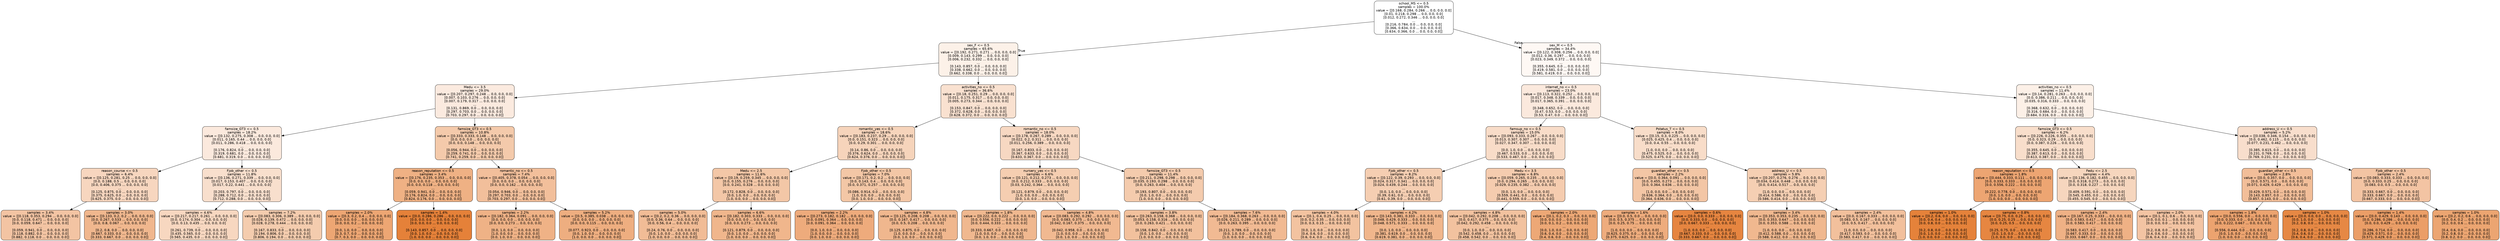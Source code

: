 digraph Tree {
node [shape=box, style="filled, rounded", color="black", fontname=helvetica] ;
edge [fontname=helvetica] ;
0 [label="school_MS <= 0.5\nsamples = 100.0%\nvalue = [[0.168, 0.284, 0.266 ... 0.0, 0.0, 0.0]\n[0.01, 0.218, 0.298 ... 0.0, 0.0, 0.0]\n[0.012, 0.272, 0.346 ... 0.0, 0.0, 0.0]\n...\n[0.216, 0.784, 0.0 ... 0.0, 0.0, 0.0]\n[0.366, 0.634, 0.0 ... 0.0, 0.0, 0.0]\n[0.634, 0.366, 0.0 ... 0.0, 0.0, 0.0]]", fillcolor="#ffffff"] ;
1 [label="sex_F <= 0.5\nsamples = 65.6%\nvalue = [[0.192, 0.271, 0.271 ... 0.0, 0.0, 0.0]\n[0.009, 0.143, 0.299 ... 0.0, 0.0, 0.0]\n[0.006, 0.232, 0.332 ... 0.0, 0.0, 0.0]\n...\n[0.143, 0.857, 0.0 ... 0.0, 0.0, 0.0]\n[0.338, 0.662, 0.0 ... 0.0, 0.0, 0.0]\n[0.662, 0.338, 0.0 ... 0.0, 0.0, 0.0]]", fillcolor="#fcf1e8"] ;
0 -> 1 [labeldistance=2.5, labelangle=45, headlabel="True"] ;
2 [label="Medu <= 3.5\nsamples = 29.0%\nvalue = [[0.207, 0.297, 0.248 ... 0.0, 0.0, 0.0]\n[0.007, 0.103, 0.276 ... 0.0, 0.0, 0.0]\n[0.007, 0.179, 0.317 ... 0.0, 0.0, 0.0]\n...\n[0.131, 0.869, 0.0 ... 0.0, 0.0, 0.0]\n[0.297, 0.703, 0.0 ... 0.0, 0.0, 0.0]\n[0.703, 0.297, 0.0 ... 0.0, 0.0, 0.0]]", fillcolor="#fbeadf"] ;
1 -> 2 ;
3 [label="famsize_GT3 <= 0.5\nsamples = 18.2%\nvalue = [[0.132, 0.275, 0.308 ... 0.0, 0.0, 0.0]\n[0.011, 0.165, 0.44 ... 0.0, 0.0, 0.0]\n[0.011, 0.286, 0.418 ... 0.0, 0.0, 0.0]\n...\n[0.176, 0.824, 0.0 ... 0.0, 0.0, 0.0]\n[0.319, 0.681, 0.0 ... 0.0, 0.0, 0.0]\n[0.681, 0.319, 0.0 ... 0.0, 0.0, 0.0]]", fillcolor="#fbe9dd"] ;
2 -> 3 ;
4 [label="reason_course <= 0.5\nsamples = 6.4%\nvalue = [[0.125, 0.281, 0.25 ... 0.0, 0.0, 0.0]\n[0.0, 0.188, 0.5 ... 0.0, 0.0, 0.0]\n[0.0, 0.406, 0.375 ... 0.0, 0.0, 0.0]\n...\n[0.125, 0.875, 0.0 ... 0.0, 0.0, 0.0]\n[0.375, 0.625, 0.0 ... 0.0, 0.0, 0.0]\n[0.625, 0.375, 0.0 ... 0.0, 0.0, 0.0]]", fillcolor="#f7d6bf"] ;
3 -> 4 ;
5 [label="samples = 3.4%\nvalue = [[0.118, 0.353, 0.294 ... 0.0, 0.0, 0.0]\n[0.0, 0.118, 0.471 ... 0.0, 0.0, 0.0]\n[0.0, 0.059, 0.647 ... 0.0, 0.0, 0.0]\n...\n[0.059, 0.941, 0.0 ... 0.0, 0.0, 0.0]\n[0.118, 0.882, 0.0 ... 0.0, 0.0, 0.0]\n[0.882, 0.118, 0.0 ... 0.0, 0.0, 0.0]]", fillcolor="#f3c4a3"] ;
4 -> 5 ;
6 [label="samples = 3.0%\nvalue = [[0.133, 0.2, 0.2 ... 0.0, 0.0, 0.0]\n[0.0, 0.267, 0.533 ... 0.0, 0.0, 0.0]\n[0.0, 0.8, 0.067 ... 0.0, 0.0, 0.0]\n...\n[0.2, 0.8, 0.0 ... 0.0, 0.0, 0.0]\n[0.667, 0.333, 0.0 ... 0.0, 0.0, 0.0]\n[0.333, 0.667, 0.0 ... 0.0, 0.0, 0.0]]", fillcolor="#f0b78e"] ;
4 -> 6 ;
7 [label="Fjob_other <= 0.5\nsamples = 11.8%\nvalue = [[0.136, 0.271, 0.339 ... 0.0, 0.0, 0.0]\n[0.017, 0.153, 0.407 ... 0.0, 0.0, 0.0]\n[0.017, 0.22, 0.441 ... 0.0, 0.0, 0.0]\n...\n[0.203, 0.797, 0.0 ... 0.0, 0.0, 0.0]\n[0.288, 0.712, 0.0 ... 0.0, 0.0, 0.0]\n[0.712, 0.288, 0.0 ... 0.0, 0.0, 0.0]]", fillcolor="#f8dfcd"] ;
3 -> 7 ;
8 [label="samples = 4.6%\nvalue = [[0.217, 0.217, 0.261 ... 0.0, 0.0, 0.0]\n[0.0, 0.174, 0.304 ... 0.0, 0.0, 0.0]\n[0.0, 0.13, 0.435 ... 0.0, 0.0, 0.0]\n...\n[0.261, 0.739, 0.0 ... 0.0, 0.0, 0.0]\n[0.435, 0.565, 0.0 ... 0.0, 0.0, 0.0]\n[0.565, 0.435, 0.0 ... 0.0, 0.0, 0.0]]", fillcolor="#f7d7c0"] ;
7 -> 8 ;
9 [label="samples = 7.2%\nvalue = [[0.083, 0.306, 0.389 ... 0.0, 0.0, 0.0]\n[0.028, 0.139, 0.472 ... 0.0, 0.0, 0.0]\n[0.028, 0.278, 0.444 ... 0.0, 0.0, 0.0]\n...\n[0.167, 0.833, 0.0 ... 0.0, 0.0, 0.0]\n[0.194, 0.806, 0.0 ... 0.0, 0.0, 0.0]\n[0.806, 0.194, 0.0 ... 0.0, 0.0, 0.0]]", fillcolor="#f4ccae"] ;
7 -> 9 ;
10 [label="famsize_GT3 <= 0.5\nsamples = 10.8%\nvalue = [[0.333, 0.333, 0.148 ... 0.0, 0.0, 0.0]\n[0.0, 0.0, 0.0 ... 0.0, 0.0, 0.0]\n[0.0, 0.0, 0.148 ... 0.0, 0.0, 0.0]\n...\n[0.056, 0.944, 0.0 ... 0.0, 0.0, 0.0]\n[0.259, 0.741, 0.0 ... 0.0, 0.0, 0.0]\n[0.741, 0.259, 0.0 ... 0.0, 0.0, 0.0]]", fillcolor="#f4caab"] ;
2 -> 10 ;
11 [label="reason_reputation <= 0.5\nsamples = 3.4%\nvalue = [[0.176, 0.235, 0.353 ... 0.0, 0.0, 0.0]\n[0.0, 0.0, 0.0 ... 0.0, 0.0, 0.0]\n[0.0, 0.0, 0.118 ... 0.0, 0.0, 0.0]\n...\n[0.059, 0.941, 0.0 ... 0.0, 0.0, 0.0]\n[0.176, 0.824, 0.0 ... 0.0, 0.0, 0.0]\n[0.824, 0.176, 0.0 ... 0.0, 0.0, 0.0]]", fillcolor="#efb184"] ;
10 -> 11 ;
12 [label="samples = 2.0%\nvalue = [[0.3, 0.2, 0.4 ... 0.0, 0.0, 0.0]\n[0.0, 0.0, 0.0 ... 0.0, 0.0, 0.0]\n[0.0, 0.0, 0.2 ... 0.0, 0.0, 0.0]\n...\n[0.0, 1.0, 0.0 ... 0.0, 0.0, 0.0]\n[0.3, 0.7, 0.0 ... 0.0, 0.0, 0.0]\n[0.7, 0.3, 0.0 ... 0.0, 0.0, 0.0]]", fillcolor="#eda673"] ;
11 -> 12 ;
13 [label="samples = 1.4%\nvalue = [[0.0, 0.286, 0.286 ... 0.0, 0.0, 0.0]\n[0.0, 0.0, 0.0 ... 0.0, 0.0, 0.0]\n[0.0, 0.0, 0.0 ... 0.0, 0.0, 0.0]\n...\n[0.143, 0.857, 0.0 ... 0.0, 0.0, 0.0]\n[0.0, 1.0, 0.0 ... 0.0, 0.0, 0.0]\n[1.0, 0.0, 0.0 ... 0.0, 0.0, 0.0]]", fillcolor="#e58139"] ;
11 -> 13 ;
14 [label="romantic_no <= 0.5\nsamples = 7.4%\nvalue = [[0.405, 0.378, 0.054 ... 0.0, 0.0, 0.0]\n[0.0, 0.0, 0.0 ... 0.0, 0.0, 0.0]\n[0.0, 0.0, 0.162 ... 0.0, 0.0, 0.0]\n...\n[0.054, 0.946, 0.0 ... 0.0, 0.0, 0.0]\n[0.297, 0.703, 0.0 ... 0.0, 0.0, 0.0]\n[0.703, 0.297, 0.0 ... 0.0, 0.0, 0.0]]", fillcolor="#f2bf9b"] ;
10 -> 14 ;
15 [label="samples = 2.2%\nvalue = [[0.182, 0.364, 0.091 ... 0.0, 0.0, 0.0]\n[0.0, 0.0, 0.0 ... 0.0, 0.0, 0.0]\n[0.0, 0.0, 0.273 ... 0.0, 0.0, 0.0]\n...\n[0.0, 1.0, 0.0 ... 0.0, 0.0, 0.0]\n[1.0, 0.0, 0.0 ... 0.0, 0.0, 0.0]\n[0.0, 1.0, 0.0 ... 0.0, 0.0, 0.0]]", fillcolor="#efb286"] ;
14 -> 15 ;
16 [label="samples = 5.2%\nvalue = [[0.5, 0.385, 0.038 ... 0.0, 0.0, 0.0]\n[0.0, 0.0, 0.0 ... 0.0, 0.0, 0.0]\n[0.0, 0.0, 0.115 ... 0.0, 0.0, 0.0]\n...\n[0.077, 0.923, 0.0 ... 0.0, 0.0, 0.0]\n[0.0, 1.0, 0.0 ... 0.0, 0.0, 0.0]\n[1.0, 0.0, 0.0 ... 0.0, 0.0, 0.0]]", fillcolor="#eeae80"] ;
14 -> 16 ;
17 [label="activities_no <= 0.5\nsamples = 36.6%\nvalue = [[0.18, 0.251, 0.29 ... 0.0, 0.0, 0.0]\n[0.011, 0.175, 0.317 ... 0.0, 0.0, 0.0]\n[0.005, 0.273, 0.344 ... 0.0, 0.0, 0.0]\n...\n[0.153, 0.847, 0.0 ... 0.0, 0.0, 0.0]\n[0.372, 0.628, 0.0 ... 0.0, 0.0, 0.0]\n[0.628, 0.372, 0.0 ... 0.0, 0.0, 0.0]]", fillcolor="#f9e1d0"] ;
1 -> 17 ;
18 [label="romantic_yes <= 0.5\nsamples = 18.6%\nvalue = [[0.183, 0.237, 0.29 ... 0.0, 0.0, 0.0]\n[0.0, 0.151, 0.323 ... 0.0, 0.0, 0.0]\n[0.0, 0.29, 0.301 ... 0.0, 0.0, 0.0]\n...\n[0.14, 0.86, 0.0 ... 0.0, 0.0, 0.0]\n[0.376, 0.624, 0.0 ... 0.0, 0.0, 0.0]\n[0.624, 0.376, 0.0 ... 0.0, 0.0, 0.0]]", fillcolor="#f6d4bb"] ;
17 -> 18 ;
19 [label="Medu <= 2.5\nsamples = 11.6%\nvalue = [[0.19, 0.259, 0.345 ... 0.0, 0.0, 0.0]\n[0.0, 0.155, 0.276 ... 0.0, 0.0, 0.0]\n[0.0, 0.241, 0.328 ... 0.0, 0.0, 0.0]\n...\n[0.172, 0.828, 0.0 ... 0.0, 0.0, 0.0]\n[0.0, 1.0, 0.0 ... 0.0, 0.0, 0.0]\n[1.0, 0.0, 0.0 ... 0.0, 0.0, 0.0]]", fillcolor="#f3c7a7"] ;
18 -> 19 ;
20 [label="samples = 5.0%\nvalue = [[0.2, 0.2, 0.36 ... 0.0, 0.0, 0.0]\n[0.0, 0.36, 0.64 ... 0.0, 0.0, 0.0]\n[0.0, 0.56, 0.4 ... 0.0, 0.0, 0.0]\n...\n[0.24, 0.76, 0.0 ... 0.0, 0.0, 0.0]\n[0.0, 1.0, 0.0 ... 0.0, 0.0, 0.0]\n[1.0, 0.0, 0.0 ... 0.0, 0.0, 0.0]]", fillcolor="#f1bc96"] ;
19 -> 20 ;
21 [label="samples = 6.6%\nvalue = [[0.182, 0.303, 0.333 ... 0.0, 0.0, 0.0]\n[0.0, 0.0, 0.0 ... 0.0, 0.0, 0.0]\n[0.0, 0.0, 0.273 ... 0.0, 0.0, 0.0]\n...\n[0.121, 0.879, 0.0 ... 0.0, 0.0, 0.0]\n[0.0, 1.0, 0.0 ... 0.0, 0.0, 0.0]\n[1.0, 0.0, 0.0 ... 0.0, 0.0, 0.0]]", fillcolor="#f0b68c"] ;
19 -> 21 ;
22 [label="Fjob_other <= 0.5\nsamples = 7.0%\nvalue = [[0.171, 0.2, 0.2 ... 0.0, 0.0, 0.0]\n[0.0, 0.143, 0.4 ... 0.0, 0.0, 0.0]\n[0.0, 0.371, 0.257 ... 0.0, 0.0, 0.0]\n...\n[0.086, 0.914, 0.0 ... 0.0, 0.0, 0.0]\n[1.0, 0.0, 0.0 ... 0.0, 0.0, 0.0]\n[0.0, 1.0, 0.0 ... 0.0, 0.0, 0.0]]", fillcolor="#f3c7a6"] ;
18 -> 22 ;
23 [label="samples = 2.2%\nvalue = [[0.273, 0.182, 0.182 ... 0.0, 0.0, 0.0]\n[0.0, 0.091, 0.364 ... 0.0, 0.0, 0.0]\n[0.0, 0.091, 0.364 ... 0.0, 0.0, 0.0]\n...\n[0.0, 1.0, 0.0 ... 0.0, 0.0, 0.0]\n[1.0, 0.0, 0.0 ... 0.0, 0.0, 0.0]\n[0.0, 1.0, 0.0 ... 0.0, 0.0, 0.0]]", fillcolor="#eeab7c"] ;
22 -> 23 ;
24 [label="samples = 4.8%\nvalue = [[0.125, 0.208, 0.208 ... 0.0, 0.0, 0.0]\n[0.0, 0.167, 0.417 ... 0.0, 0.0, 0.0]\n[0.0, 0.5, 0.208 ... 0.0, 0.0, 0.0]\n...\n[0.125, 0.875, 0.0 ... 0.0, 0.0, 0.0]\n[1.0, 0.0, 0.0 ... 0.0, 0.0, 0.0]\n[0.0, 1.0, 0.0 ... 0.0, 0.0, 0.0]]", fillcolor="#f0b78e"] ;
22 -> 24 ;
25 [label="romantic_no <= 0.5\nsamples = 18.0%\nvalue = [[0.178, 0.267, 0.289 ... 0.0, 0.0, 0.0]\n[0.022, 0.2, 0.311 ... 0.0, 0.0, 0.0]\n[0.011, 0.256, 0.389 ... 0.0, 0.0, 0.0]\n...\n[0.167, 0.833, 0.0 ... 0.0, 0.0, 0.0]\n[0.367, 0.633, 0.0 ... 0.0, 0.0, 0.0]\n[0.633, 0.367, 0.0 ... 0.0, 0.0, 0.0]]", fillcolor="#f7d8c2"] ;
17 -> 25 ;
26 [label="nursery_yes <= 0.5\nsamples = 6.6%\nvalue = [[0.121, 0.212, 0.273 ... 0.0, 0.0, 0.0]\n[0.0, 0.212, 0.333 ... 0.0, 0.0, 0.0]\n[0.03, 0.242, 0.364 ... 0.0, 0.0, 0.0]\n...\n[0.121, 0.879, 0.0 ... 0.0, 0.0, 0.0]\n[1.0, 0.0, 0.0 ... 0.0, 0.0, 0.0]\n[0.0, 1.0, 0.0 ... 0.0, 0.0, 0.0]]", fillcolor="#f5ceb1"] ;
25 -> 26 ;
27 [label="samples = 1.8%\nvalue = [[0.222, 0.0, 0.222 ... 0.0, 0.0, 0.0]\n[0.0, 0.556, 0.222 ... 0.0, 0.0, 0.0]\n[0.0, 0.444, 0.333 ... 0.0, 0.0, 0.0]\n...\n[0.333, 0.667, 0.0 ... 0.0, 0.0, 0.0]\n[1.0, 0.0, 0.0 ... 0.0, 0.0, 0.0]\n[0.0, 1.0, 0.0 ... 0.0, 0.0, 0.0]]", fillcolor="#f0b88f"] ;
26 -> 27 ;
28 [label="samples = 4.8%\nvalue = [[0.083, 0.292, 0.292 ... 0.0, 0.0, 0.0]\n[0.0, 0.083, 0.375 ... 0.0, 0.0, 0.0]\n[0.042, 0.167, 0.375 ... 0.0, 0.0, 0.0]\n...\n[0.042, 0.958, 0.0 ... 0.0, 0.0, 0.0]\n[1.0, 0.0, 0.0 ... 0.0, 0.0, 0.0]\n[0.0, 1.0, 0.0 ... 0.0, 0.0, 0.0]]", fillcolor="#f1b991"] ;
26 -> 28 ;
29 [label="famsize_GT3 <= 0.5\nsamples = 11.4%\nvalue = [[0.211, 0.298, 0.298 ... 0.0, 0.0, 0.0]\n[0.035, 0.193, 0.298 ... 0.0, 0.0, 0.0]\n[0.0, 0.263, 0.404 ... 0.0, 0.0, 0.0]\n...\n[0.193, 0.807, 0.0 ... 0.0, 0.0, 0.0]\n[0.0, 1.0, 0.0 ... 0.0, 0.0, 0.0]\n[1.0, 0.0, 0.0 ... 0.0, 0.0, 0.0]]", fillcolor="#f4cbad"] ;
25 -> 29 ;
30 [label="samples = 3.8%\nvalue = [[0.263, 0.158, 0.368 ... 0.0, 0.0, 0.0]\n[0.053, 0.158, 0.316 ... 0.0, 0.0, 0.0]\n[0.0, 0.263, 0.421 ... 0.0, 0.0, 0.0]\n...\n[0.158, 0.842, 0.0 ... 0.0, 0.0, 0.0]\n[0.0, 1.0, 0.0 ... 0.0, 0.0, 0.0]\n[1.0, 0.0, 0.0 ... 0.0, 0.0, 0.0]]", fillcolor="#f2c19d"] ;
29 -> 30 ;
31 [label="samples = 7.6%\nvalue = [[0.184, 0.368, 0.263 ... 0.0, 0.0, 0.0]\n[0.026, 0.211, 0.289 ... 0.0, 0.0, 0.0]\n[0.0, 0.263, 0.395 ... 0.0, 0.0, 0.0]\n...\n[0.211, 0.789, 0.0 ... 0.0, 0.0, 0.0]\n[0.0, 1.0, 0.0 ... 0.0, 0.0, 0.0]\n[1.0, 0.0, 0.0 ... 0.0, 0.0, 0.0]]", fillcolor="#f1ba93"] ;
29 -> 31 ;
32 [label="sex_M <= 0.5\nsamples = 34.4%\nvalue = [[0.122, 0.308, 0.256 ... 0.0, 0.0, 0.0]\n[0.012, 0.36, 0.297 ... 0.0, 0.0, 0.0]\n[0.023, 0.349, 0.372 ... 0.0, 0.0, 0.0]\n...\n[0.355, 0.645, 0.0 ... 0.0, 0.0, 0.0]\n[0.419, 0.581, 0.0 ... 0.0, 0.0, 0.0]\n[0.581, 0.419, 0.0 ... 0.0, 0.0, 0.0]]", fillcolor="#fef8f4"] ;
0 -> 32 [labeldistance=2.5, labelangle=-45, headlabel="False"] ;
33 [label="internet_no <= 0.5\nsamples = 23.0%\nvalue = [[0.113, 0.322, 0.252 ... 0.0, 0.0, 0.0]\n[0.017, 0.348, 0.339 ... 0.0, 0.0, 0.0]\n[0.017, 0.365, 0.391 ... 0.0, 0.0, 0.0]\n...\n[0.348, 0.652, 0.0 ... 0.0, 0.0, 0.0]\n[0.47, 0.53, 0.0 ... 0.0, 0.0, 0.0]\n[0.53, 0.47, 0.0 ... 0.0, 0.0, 0.0]]", fillcolor="#fbe9dd"] ;
32 -> 33 ;
34 [label="famsup_no <= 0.5\nsamples = 15.0%\nvalue = [[0.093, 0.333, 0.267 ... 0.0, 0.0, 0.0]\n[0.013, 0.307, 0.307 ... 0.0, 0.0, 0.0]\n[0.027, 0.347, 0.307 ... 0.0, 0.0, 0.0]\n...\n[0.0, 1.0, 0.0 ... 0.0, 0.0, 0.0]\n[0.467, 0.533, 0.0 ... 0.0, 0.0, 0.0]\n[0.533, 0.467, 0.0 ... 0.0, 0.0, 0.0]]", fillcolor="#f8dcc8"] ;
33 -> 34 ;
35 [label="Fjob_other <= 0.5\nsamples = 8.2%\nvalue = [[0.122, 0.39, 0.293 ... 0.0, 0.0, 0.0]\n[0.024, 0.317, 0.341 ... 0.0, 0.0, 0.0]\n[0.024, 0.439, 0.244 ... 0.0, 0.0, 0.0]\n...\n[0.0, 1.0, 0.0 ... 0.0, 0.0, 0.0]\n[0.39, 0.61, 0.0 ... 0.0, 0.0, 0.0]\n[0.61, 0.39, 0.0 ... 0.0, 0.0, 0.0]]", fillcolor="#f5ceb2"] ;
34 -> 35 ;
36 [label="samples = 4.0%\nvalue = [[0.1, 0.4, 0.25 ... 0.0, 0.0, 0.0]\n[0.0, 0.2, 0.35 ... 0.0, 0.0, 0.0]\n[0.0, 0.3, 0.15 ... 0.0, 0.0, 0.0]\n...\n[0.0, 1.0, 0.0 ... 0.0, 0.0, 0.0]\n[0.4, 0.6, 0.0 ... 0.0, 0.0, 0.0]\n[0.6, 0.4, 0.0 ... 0.0, 0.0, 0.0]]", fillcolor="#f3c3a0"] ;
35 -> 36 ;
37 [label="samples = 4.2%\nvalue = [[0.143, 0.381, 0.333 ... 0.0, 0.0, 0.0]\n[0.048, 0.429, 0.333 ... 0.0, 0.0, 0.0]\n[0.048, 0.571, 0.333 ... 0.0, 0.0, 0.0]\n...\n[0.0, 1.0, 0.0 ... 0.0, 0.0, 0.0]\n[0.381, 0.619, 0.0 ... 0.0, 0.0, 0.0]\n[0.619, 0.381, 0.0 ... 0.0, 0.0, 0.0]]", fillcolor="#f0b68c"] ;
35 -> 37 ;
38 [label="Medu <= 3.5\nsamples = 6.8%\nvalue = [[0.059, 0.265, 0.235 ... 0.0, 0.0, 0.0]\n[0.0, 0.294, 0.265 ... 0.0, 0.0, 0.0]\n[0.029, 0.235, 0.382 ... 0.0, 0.0, 0.0]\n...\n[0.0, 1.0, 0.0 ... 0.0, 0.0, 0.0]\n[0.559, 0.441, 0.0 ... 0.0, 0.0, 0.0]\n[0.441, 0.559, 0.0 ... 0.0, 0.0, 0.0]]", fillcolor="#f5ccaf"] ;
34 -> 38 ;
39 [label="samples = 4.8%\nvalue = [[0.042, 0.292, 0.208 ... 0.0, 0.0, 0.0]\n[0.0, 0.417, 0.375 ... 0.0, 0.0, 0.0]\n[0.042, 0.292, 0.458 ... 0.0, 0.0, 0.0]\n...\n[0.0, 1.0, 0.0 ... 0.0, 0.0, 0.0]\n[0.542, 0.458, 0.0 ... 0.0, 0.0, 0.0]\n[0.458, 0.542, 0.0 ... 0.0, 0.0, 0.0]]", fillcolor="#f2c29f"] ;
38 -> 39 ;
40 [label="samples = 2.0%\nvalue = [[0.1, 0.2, 0.3 ... 0.0, 0.0, 0.0]\n[0.0, 0.0, 0.0 ... 0.0, 0.0, 0.0]\n[0.0, 0.1, 0.2 ... 0.0, 0.0, 0.0]\n...\n[0.0, 1.0, 0.0 ... 0.0, 0.0, 0.0]\n[0.6, 0.4, 0.0 ... 0.0, 0.0, 0.0]\n[0.4, 0.6, 0.0 ... 0.0, 0.0, 0.0]]", fillcolor="#eda876"] ;
38 -> 40 ;
41 [label="Pstatus_T <= 0.5\nsamples = 8.0%\nvalue = [[0.15, 0.3, 0.225 ... 0.0, 0.0, 0.0]\n[0.025, 0.425, 0.4 ... 0.0, 0.0, 0.0]\n[0.0, 0.4, 0.55 ... 0.0, 0.0, 0.0]\n...\n[1.0, 0.0, 0.0 ... 0.0, 0.0, 0.0]\n[0.475, 0.525, 0.0 ... 0.0, 0.0, 0.0]\n[0.525, 0.475, 0.0 ... 0.0, 0.0, 0.0]]", fillcolor="#f8ddc9"] ;
33 -> 41 ;
42 [label="guardian_other <= 0.5\nsamples = 2.2%\nvalue = [[0.0, 0.364, 0.091 ... 0.0, 0.0, 0.0]\n[0.0, 0.455, 0.273 ... 0.0, 0.0, 0.0]\n[0.0, 0.364, 0.636 ... 0.0, 0.0, 0.0]\n...\n[1.0, 0.0, 0.0 ... 0.0, 0.0, 0.0]\n[0.636, 0.364, 0.0 ... 0.0, 0.0, 0.0]\n[0.364, 0.636, 0.0 ... 0.0, 0.0, 0.0]]", fillcolor="#f3c6a5"] ;
41 -> 42 ;
43 [label="samples = 1.6%\nvalue = [[0.0, 0.5, 0.0 ... 0.0, 0.0, 0.0]\n[0.0, 0.5, 0.375 ... 0.0, 0.0, 0.0]\n[0.0, 0.25, 0.75 ... 0.0, 0.0, 0.0]\n...\n[1.0, 0.0, 0.0 ... 0.0, 0.0, 0.0]\n[0.625, 0.375, 0.0 ... 0.0, 0.0, 0.0]\n[0.375, 0.625, 0.0 ... 0.0, 0.0, 0.0]]", fillcolor="#eeac7d"] ;
42 -> 43 ;
44 [label="samples = 0.6%\nvalue = [[0.0, 0.0, 0.333 ... 0.0, 0.0, 0.0]\n[0.0, 0.333, 0.0 ... 0.0, 0.0, 0.0]\n[0.0, 0.667, 0.333 ... 0.0, 0.0, 0.0]\n...\n[1.0, 0.0, 0.0 ... 0.0, 0.0, 0.0]\n[0.667, 0.333, 0.0 ... 0.0, 0.0, 0.0]\n[0.333, 0.667, 0.0 ... 0.0, 0.0, 0.0]]", fillcolor="#e68540"] ;
42 -> 44 ;
45 [label="address_U <= 0.5\nsamples = 5.8%\nvalue = [[0.207, 0.276, 0.276 ... 0.0, 0.0, 0.0]\n[0.034, 0.414, 0.448 ... 0.0, 0.0, 0.0]\n[0.0, 0.414, 0.517 ... 0.0, 0.0, 0.0]\n...\n[1.0, 0.0, 0.0 ... 0.0, 0.0, 0.0]\n[0.414, 0.586, 0.0 ... 0.0, 0.0, 0.0]\n[0.586, 0.414, 0.0 ... 0.0, 0.0, 0.0]]", fillcolor="#f5cfb3"] ;
41 -> 45 ;
46 [label="samples = 3.4%\nvalue = [[0.353, 0.353, 0.235 ... 0.0, 0.0, 0.0]\n[0.0, 0.353, 0.647 ... 0.0, 0.0, 0.0]\n[0.0, 0.353, 0.588 ... 0.0, 0.0, 0.0]\n...\n[1.0, 0.0, 0.0 ... 0.0, 0.0, 0.0]\n[0.412, 0.588, 0.0 ... 0.0, 0.0, 0.0]\n[0.588, 0.412, 0.0 ... 0.0, 0.0, 0.0]]", fillcolor="#f0b88f"] ;
45 -> 46 ;
47 [label="samples = 2.4%\nvalue = [[0.0, 0.167, 0.333 ... 0.0, 0.0, 0.0]\n[0.083, 0.5, 0.167 ... 0.0, 0.0, 0.0]\n[0.0, 0.5, 0.417 ... 0.0, 0.0, 0.0]\n...\n[1.0, 0.0, 0.0 ... 0.0, 0.0, 0.0]\n[0.417, 0.583, 0.0 ... 0.0, 0.0, 0.0]\n[0.583, 0.417, 0.0 ... 0.0, 0.0, 0.0]]", fillcolor="#f2c09c"] ;
45 -> 47 ;
48 [label="activities_no <= 0.5\nsamples = 11.4%\nvalue = [[0.14, 0.281, 0.263 ... 0.0, 0.0, 0.0]\n[0.0, 0.386, 0.211 ... 0.0, 0.0, 0.0]\n[0.035, 0.316, 0.333 ... 0.0, 0.0, 0.0]\n...\n[0.368, 0.632, 0.0 ... 0.0, 0.0, 0.0]\n[0.316, 0.684, 0.0 ... 0.0, 0.0, 0.0]\n[0.684, 0.316, 0.0 ... 0.0, 0.0, 0.0]]", fillcolor="#fcf0e7"] ;
32 -> 48 ;
49 [label="famsize_GT3 <= 0.5\nsamples = 6.2%\nvalue = [[0.226, 0.226, 0.355 ... 0.0, 0.0, 0.0]\n[0.0, 0.323, 0.29 ... 0.0, 0.0, 0.0]\n[0.0, 0.387, 0.226 ... 0.0, 0.0, 0.0]\n...\n[0.355, 0.645, 0.0 ... 0.0, 0.0, 0.0]\n[0.387, 0.613, 0.0 ... 0.0, 0.0, 0.0]\n[0.613, 0.387, 0.0 ... 0.0, 0.0, 0.0]]", fillcolor="#f8decb"] ;
48 -> 49 ;
50 [label="reason_reputation <= 0.5\nsamples = 1.8%\nvalue = [[0.444, 0.333, 0.111 ... 0.0, 0.0, 0.0]\n[0.0, 0.333, 0.333 ... 0.0, 0.0, 0.0]\n[0.0, 0.556, 0.222 ... 0.0, 0.0, 0.0]\n...\n[0.222, 0.778, 0.0 ... 0.0, 0.0, 0.0]\n[0.0, 1.0, 0.0 ... 0.0, 0.0, 0.0]\n[1.0, 0.0, 0.0 ... 0.0, 0.0, 0.0]]", fillcolor="#eda572"] ;
49 -> 50 ;
51 [label="samples = 1.0%\nvalue = [[0.2, 0.6, 0.0 ... 0.0, 0.0, 0.0]\n[0.0, 0.4, 0.4 ... 0.0, 0.0, 0.0]\n[0.0, 0.8, 0.0 ... 0.0, 0.0, 0.0]\n...\n[0.2, 0.8, 0.0 ... 0.0, 0.0, 0.0]\n[0.0, 1.0, 0.0 ... 0.0, 0.0, 0.0]\n[1.0, 0.0, 0.0 ... 0.0, 0.0, 0.0]]", fillcolor="#e5823a"] ;
50 -> 51 ;
52 [label="samples = 0.8%\nvalue = [[0.75, 0.0, 0.25 ... 0.0, 0.0, 0.0]\n[0.0, 0.25, 0.25 ... 0.0, 0.0, 0.0]\n[0.0, 0.25, 0.5 ... 0.0, 0.0, 0.0]\n...\n[0.25, 0.75, 0.0 ... 0.0, 0.0, 0.0]\n[0.0, 1.0, 0.0 ... 0.0, 0.0, 0.0]\n[1.0, 0.0, 0.0 ... 0.0, 0.0, 0.0]]", fillcolor="#e68641"] ;
50 -> 52 ;
53 [label="Fedu <= 2.5\nsamples = 4.4%\nvalue = [[0.136, 0.182, 0.455 ... 0.0, 0.0, 0.0]\n[0.0, 0.318, 0.273 ... 0.0, 0.0, 0.0]\n[0.0, 0.318, 0.227 ... 0.0, 0.0, 0.0]\n...\n[0.409, 0.591, 0.0 ... 0.0, 0.0, 0.0]\n[0.545, 0.455, 0.0 ... 0.0, 0.0, 0.0]\n[0.455, 0.545, 0.0 ... 0.0, 0.0, 0.0]]", fillcolor="#f6d6be"] ;
49 -> 53 ;
54 [label="samples = 2.4%\nvalue = [[0.167, 0.25, 0.333 ... 0.0, 0.0, 0.0]\n[0.0, 0.583, 0.417 ... 0.0, 0.0, 0.0]\n[0.0, 0.583, 0.417 ... 0.0, 0.0, 0.0]\n...\n[0.583, 0.417, 0.0 ... 0.0, 0.0, 0.0]\n[0.667, 0.333, 0.0 ... 0.0, 0.0, 0.0]\n[0.333, 0.667, 0.0 ... 0.0, 0.0, 0.0]]", fillcolor="#efb185"] ;
53 -> 54 ;
55 [label="samples = 2.0%\nvalue = [[0.1, 0.1, 0.6 ... 0.0, 0.0, 0.0]\n[0.0, 0.0, 0.1 ... 0.0, 0.0, 0.0]\n[0.0, 0.0, 0.0 ... 0.0, 0.0, 0.0]\n...\n[0.2, 0.8, 0.0 ... 0.0, 0.0, 0.0]\n[0.4, 0.6, 0.0 ... 0.0, 0.0, 0.0]\n[0.6, 0.4, 0.0 ... 0.0, 0.0, 0.0]]", fillcolor="#f3c4a3"] ;
53 -> 55 ;
56 [label="address_U <= 0.5\nsamples = 5.2%\nvalue = [[0.038, 0.346, 0.154 ... 0.0, 0.0, 0.0]\n[0.0, 0.462, 0.115 ... 0.0, 0.0, 0.0]\n[0.077, 0.231, 0.462 ... 0.0, 0.0, 0.0]\n...\n[0.385, 0.615, 0.0 ... 0.0, 0.0, 0.0]\n[0.231, 0.769, 0.0 ... 0.0, 0.0, 0.0]\n[0.769, 0.231, 0.0 ... 0.0, 0.0, 0.0]]", fillcolor="#f8decc"] ;
48 -> 56 ;
57 [label="guardian_other <= 0.5\nsamples = 2.8%\nvalue = [[0.0, 0.357, 0.0 ... 0.0, 0.0, 0.0]\n[0.0, 0.571, 0.0 ... 0.0, 0.0, 0.0]\n[0.071, 0.429, 0.429 ... 0.0, 0.0, 0.0]\n...\n[0.429, 0.571, 0.0 ... 0.0, 0.0, 0.0]\n[0.143, 0.857, 0.0 ... 0.0, 0.0, 0.0]\n[0.857, 0.143, 0.0 ... 0.0, 0.0, 0.0]]", fillcolor="#f2be99"] ;
56 -> 57 ;
58 [label="samples = 1.8%\nvalue = [[0.0, 0.556, 0.0 ... 0.0, 0.0, 0.0]\n[0.0, 0.333, 0.0 ... 0.0, 0.0, 0.0]\n[0.0, 0.222, 0.667 ... 0.0, 0.0, 0.0]\n...\n[0.556, 0.444, 0.0 ... 0.0, 0.0, 0.0]\n[0.0, 1.0, 0.0 ... 0.0, 0.0, 0.0]\n[1.0, 0.0, 0.0 ... 0.0, 0.0, 0.0]]", fillcolor="#eca36f"] ;
57 -> 58 ;
59 [label="samples = 1.0%\nvalue = [[0.0, 0.0, 0.0 ... 0.0, 0.0, 0.0]\n[0.0, 1.0, 0.0 ... 0.0, 0.0, 0.0]\n[0.2, 0.8, 0.0 ... 0.0, 0.0, 0.0]\n...\n[0.2, 0.8, 0.0 ... 0.0, 0.0, 0.0]\n[0.4, 0.6, 0.0 ... 0.0, 0.0, 0.0]\n[0.6, 0.4, 0.0 ... 0.0, 0.0, 0.0]]", fillcolor="#e68844"] ;
57 -> 59 ;
60 [label="Fjob_other <= 0.5\nsamples = 2.4%\nvalue = [[0.083, 0.333, 0.333 ... 0.0, 0.0, 0.0]\n[0.0, 0.333, 0.25 ... 0.0, 0.0, 0.0]\n[0.083, 0.0, 0.5 ... 0.0, 0.0, 0.0]\n...\n[0.333, 0.667, 0.0 ... 0.0, 0.0, 0.0]\n[0.333, 0.667, 0.0 ... 0.0, 0.0, 0.0]\n[0.667, 0.333, 0.0 ... 0.0, 0.0, 0.0]]", fillcolor="#f3c4a3"] ;
56 -> 60 ;
61 [label="samples = 1.4%\nvalue = [[0.0, 0.429, 0.143 ... 0.0, 0.0, 0.0]\n[0.0, 0.286, 0.286 ... 0.0, 0.0, 0.0]\n[0.0, 0.0, 0.429 ... 0.0, 0.0, 0.0]\n...\n[0.286, 0.714, 0.0 ... 0.0, 0.0, 0.0]\n[0.429, 0.571, 0.0 ... 0.0, 0.0, 0.0]\n[0.571, 0.429, 0.0 ... 0.0, 0.0, 0.0]]", fillcolor="#eb9e67"] ;
60 -> 61 ;
62 [label="samples = 1.0%\nvalue = [[0.2, 0.2, 0.6 ... 0.0, 0.0, 0.0]\n[0.0, 0.4, 0.2 ... 0.0, 0.0, 0.0]\n[0.2, 0.0, 0.6 ... 0.0, 0.0, 0.0]\n...\n[0.4, 0.6, 0.0 ... 0.0, 0.0, 0.0]\n[0.2, 0.8, 0.0 ... 0.0, 0.0, 0.0]\n[0.8, 0.2, 0.0 ... 0.0, 0.0, 0.0]]", fillcolor="#eca571"] ;
60 -> 62 ;
}
